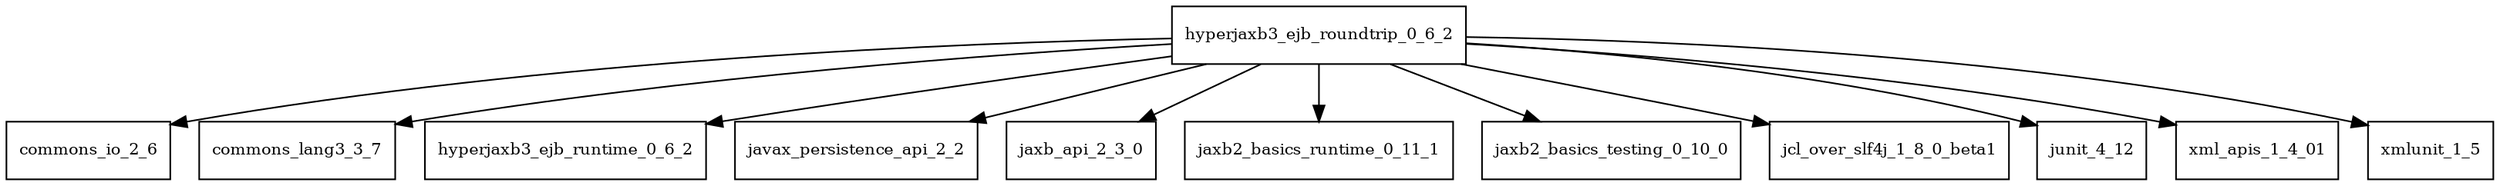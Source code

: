 digraph hyperjaxb3_ejb_roundtrip_0_6_2_dependencies {
  node [shape = box, fontsize=10.0];
  hyperjaxb3_ejb_roundtrip_0_6_2 -> commons_io_2_6;
  hyperjaxb3_ejb_roundtrip_0_6_2 -> commons_lang3_3_7;
  hyperjaxb3_ejb_roundtrip_0_6_2 -> hyperjaxb3_ejb_runtime_0_6_2;
  hyperjaxb3_ejb_roundtrip_0_6_2 -> javax_persistence_api_2_2;
  hyperjaxb3_ejb_roundtrip_0_6_2 -> jaxb_api_2_3_0;
  hyperjaxb3_ejb_roundtrip_0_6_2 -> jaxb2_basics_runtime_0_11_1;
  hyperjaxb3_ejb_roundtrip_0_6_2 -> jaxb2_basics_testing_0_10_0;
  hyperjaxb3_ejb_roundtrip_0_6_2 -> jcl_over_slf4j_1_8_0_beta1;
  hyperjaxb3_ejb_roundtrip_0_6_2 -> junit_4_12;
  hyperjaxb3_ejb_roundtrip_0_6_2 -> xml_apis_1_4_01;
  hyperjaxb3_ejb_roundtrip_0_6_2 -> xmlunit_1_5;
}
